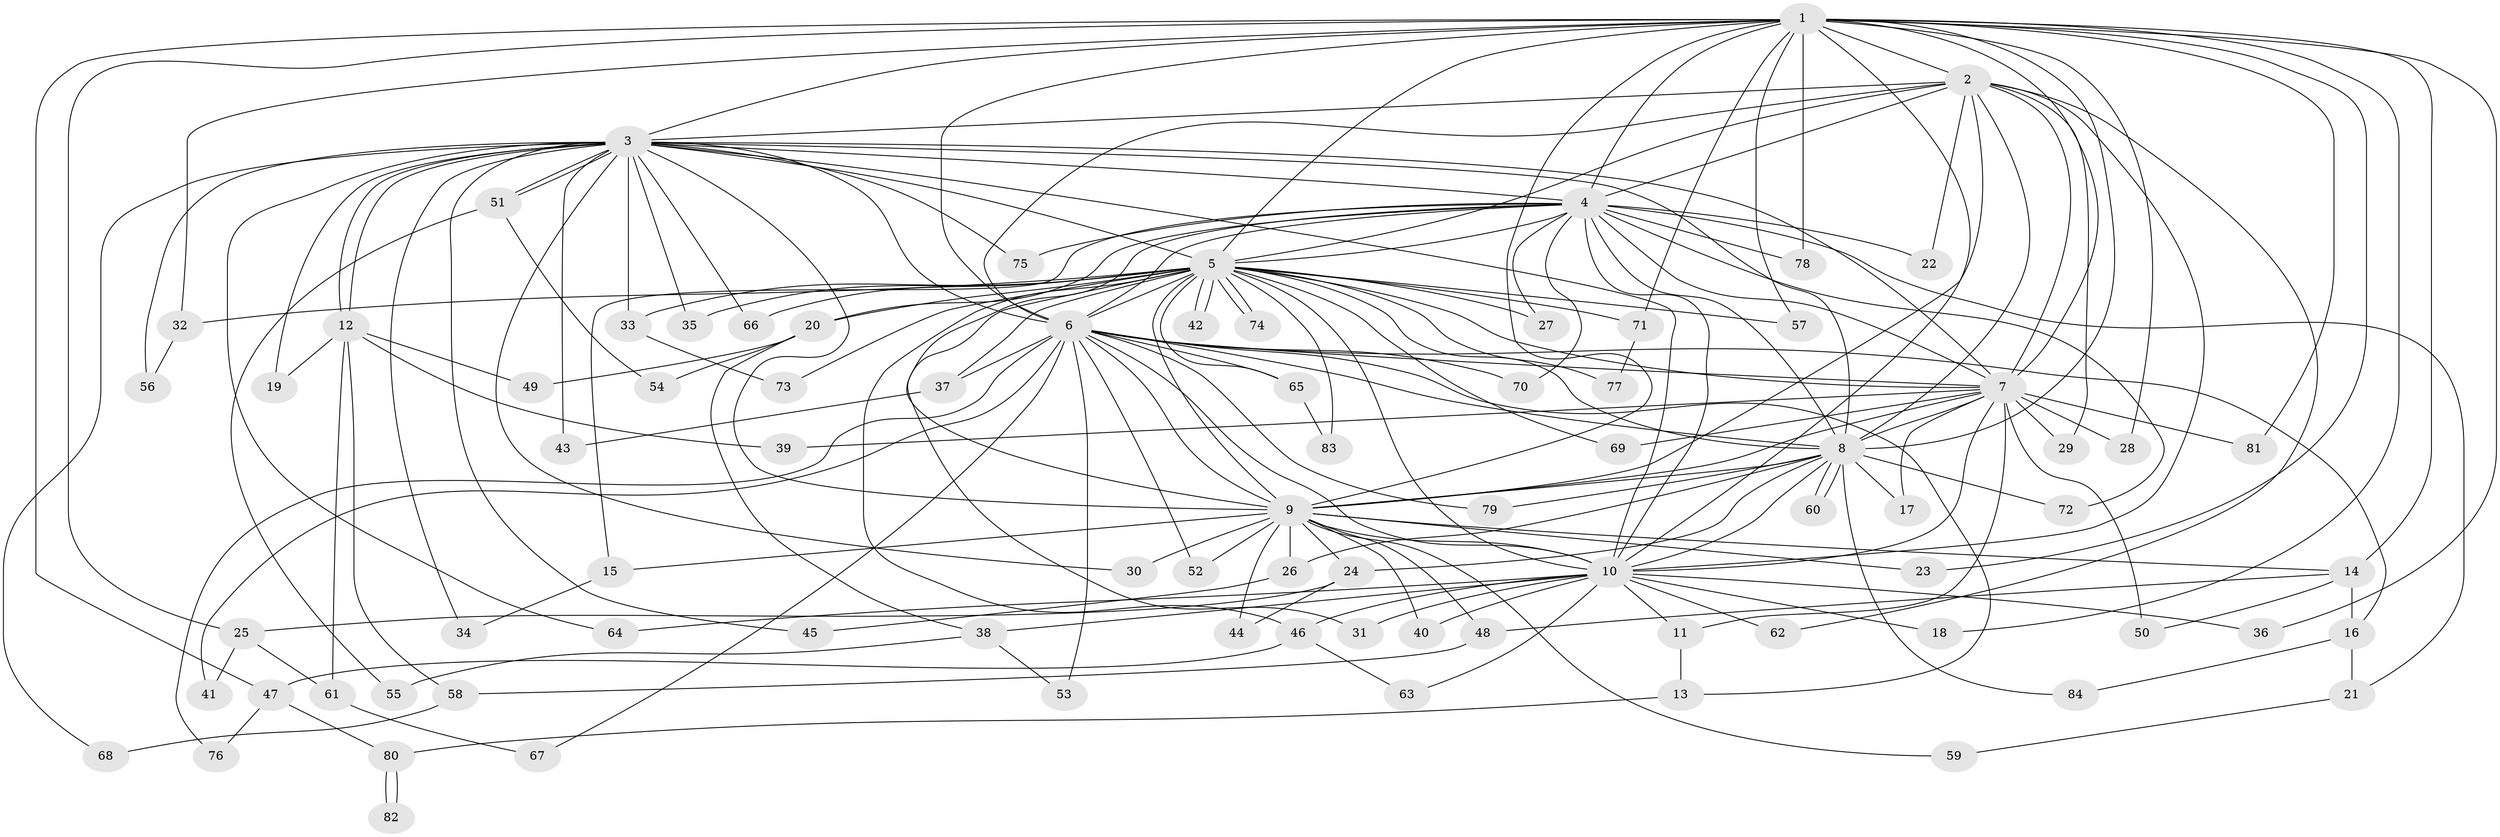 // coarse degree distribution, {26: 0.017241379310344827, 13: 0.017241379310344827, 30: 0.017241379310344827, 3: 0.06896551724137931, 2: 0.6206896551724138, 4: 0.08620689655172414, 1: 0.13793103448275862, 5: 0.017241379310344827, 20: 0.017241379310344827}
// Generated by graph-tools (version 1.1) at 2025/49/03/04/25 21:49:24]
// undirected, 84 vertices, 193 edges
graph export_dot {
graph [start="1"]
  node [color=gray90,style=filled];
  1;
  2;
  3;
  4;
  5;
  6;
  7;
  8;
  9;
  10;
  11;
  12;
  13;
  14;
  15;
  16;
  17;
  18;
  19;
  20;
  21;
  22;
  23;
  24;
  25;
  26;
  27;
  28;
  29;
  30;
  31;
  32;
  33;
  34;
  35;
  36;
  37;
  38;
  39;
  40;
  41;
  42;
  43;
  44;
  45;
  46;
  47;
  48;
  49;
  50;
  51;
  52;
  53;
  54;
  55;
  56;
  57;
  58;
  59;
  60;
  61;
  62;
  63;
  64;
  65;
  66;
  67;
  68;
  69;
  70;
  71;
  72;
  73;
  74;
  75;
  76;
  77;
  78;
  79;
  80;
  81;
  82;
  83;
  84;
  1 -- 2;
  1 -- 3;
  1 -- 4;
  1 -- 5;
  1 -- 6;
  1 -- 7;
  1 -- 8;
  1 -- 9;
  1 -- 10;
  1 -- 14;
  1 -- 18;
  1 -- 23;
  1 -- 25;
  1 -- 28;
  1 -- 32;
  1 -- 36;
  1 -- 47;
  1 -- 57;
  1 -- 71;
  1 -- 78;
  1 -- 81;
  2 -- 3;
  2 -- 4;
  2 -- 5;
  2 -- 6;
  2 -- 7;
  2 -- 8;
  2 -- 9;
  2 -- 10;
  2 -- 22;
  2 -- 29;
  2 -- 62;
  3 -- 4;
  3 -- 5;
  3 -- 6;
  3 -- 7;
  3 -- 8;
  3 -- 9;
  3 -- 10;
  3 -- 12;
  3 -- 12;
  3 -- 19;
  3 -- 30;
  3 -- 33;
  3 -- 34;
  3 -- 35;
  3 -- 43;
  3 -- 45;
  3 -- 51;
  3 -- 51;
  3 -- 56;
  3 -- 64;
  3 -- 66;
  3 -- 68;
  3 -- 75;
  4 -- 5;
  4 -- 6;
  4 -- 7;
  4 -- 8;
  4 -- 9;
  4 -- 10;
  4 -- 15;
  4 -- 20;
  4 -- 21;
  4 -- 22;
  4 -- 27;
  4 -- 70;
  4 -- 72;
  4 -- 75;
  4 -- 78;
  5 -- 6;
  5 -- 7;
  5 -- 8;
  5 -- 9;
  5 -- 10;
  5 -- 20;
  5 -- 27;
  5 -- 31;
  5 -- 32;
  5 -- 33;
  5 -- 35;
  5 -- 37;
  5 -- 42;
  5 -- 42;
  5 -- 46;
  5 -- 57;
  5 -- 65;
  5 -- 66;
  5 -- 69;
  5 -- 71;
  5 -- 73;
  5 -- 74;
  5 -- 74;
  5 -- 77;
  5 -- 83;
  6 -- 7;
  6 -- 8;
  6 -- 9;
  6 -- 10;
  6 -- 13;
  6 -- 16;
  6 -- 37;
  6 -- 41;
  6 -- 52;
  6 -- 53;
  6 -- 65;
  6 -- 67;
  6 -- 70;
  6 -- 76;
  6 -- 79;
  7 -- 8;
  7 -- 9;
  7 -- 10;
  7 -- 11;
  7 -- 17;
  7 -- 28;
  7 -- 29;
  7 -- 39;
  7 -- 50;
  7 -- 69;
  7 -- 81;
  8 -- 9;
  8 -- 10;
  8 -- 17;
  8 -- 24;
  8 -- 26;
  8 -- 60;
  8 -- 60;
  8 -- 72;
  8 -- 79;
  8 -- 84;
  9 -- 10;
  9 -- 14;
  9 -- 15;
  9 -- 23;
  9 -- 24;
  9 -- 26;
  9 -- 30;
  9 -- 40;
  9 -- 44;
  9 -- 48;
  9 -- 52;
  9 -- 59;
  10 -- 11;
  10 -- 18;
  10 -- 31;
  10 -- 36;
  10 -- 38;
  10 -- 40;
  10 -- 46;
  10 -- 62;
  10 -- 63;
  10 -- 64;
  11 -- 13;
  12 -- 19;
  12 -- 39;
  12 -- 49;
  12 -- 58;
  12 -- 61;
  13 -- 80;
  14 -- 16;
  14 -- 48;
  14 -- 50;
  15 -- 34;
  16 -- 21;
  16 -- 84;
  20 -- 38;
  20 -- 49;
  20 -- 54;
  21 -- 59;
  24 -- 25;
  24 -- 44;
  25 -- 41;
  25 -- 61;
  26 -- 45;
  32 -- 56;
  33 -- 73;
  37 -- 43;
  38 -- 53;
  38 -- 55;
  46 -- 47;
  46 -- 63;
  47 -- 76;
  47 -- 80;
  48 -- 58;
  51 -- 54;
  51 -- 55;
  58 -- 68;
  61 -- 67;
  65 -- 83;
  71 -- 77;
  80 -- 82;
  80 -- 82;
}
